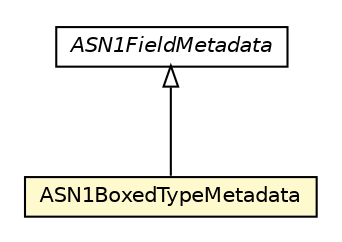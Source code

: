 #!/usr/local/bin/dot
#
# Class diagram 
# Generated by UMLGraph version R5_6-24-gf6e263 (http://www.umlgraph.org/)
#

digraph G {
	edge [fontname="Helvetica",fontsize=10,labelfontname="Helvetica",labelfontsize=10];
	node [fontname="Helvetica",fontsize=10,shape=plaintext];
	nodesep=0.25;
	ranksep=0.5;
	// org.universAAL.lddi.lib.ieeex73std.org.bn.metadata.ASN1BoxedTypeMetadata
	c1552839 [label=<<table title="org.universAAL.lddi.lib.ieeex73std.org.bn.metadata.ASN1BoxedTypeMetadata" border="0" cellborder="1" cellspacing="0" cellpadding="2" port="p" bgcolor="lemonChiffon" href="./ASN1BoxedTypeMetadata.html">
		<tr><td><table border="0" cellspacing="0" cellpadding="1">
<tr><td align="center" balign="center"> ASN1BoxedTypeMetadata </td></tr>
		</table></td></tr>
		</table>>, URL="./ASN1BoxedTypeMetadata.html", fontname="Helvetica", fontcolor="black", fontsize=10.0];
	// org.universAAL.lddi.lib.ieeex73std.org.bn.metadata.ASN1FieldMetadata
	c1552848 [label=<<table title="org.universAAL.lddi.lib.ieeex73std.org.bn.metadata.ASN1FieldMetadata" border="0" cellborder="1" cellspacing="0" cellpadding="2" port="p" href="./ASN1FieldMetadata.html">
		<tr><td><table border="0" cellspacing="0" cellpadding="1">
<tr><td align="center" balign="center"><font face="Helvetica-Oblique"> ASN1FieldMetadata </font></td></tr>
		</table></td></tr>
		</table>>, URL="./ASN1FieldMetadata.html", fontname="Helvetica", fontcolor="black", fontsize=10.0];
	//org.universAAL.lddi.lib.ieeex73std.org.bn.metadata.ASN1BoxedTypeMetadata extends org.universAAL.lddi.lib.ieeex73std.org.bn.metadata.ASN1FieldMetadata
	c1552848:p -> c1552839:p [dir=back,arrowtail=empty];
}

